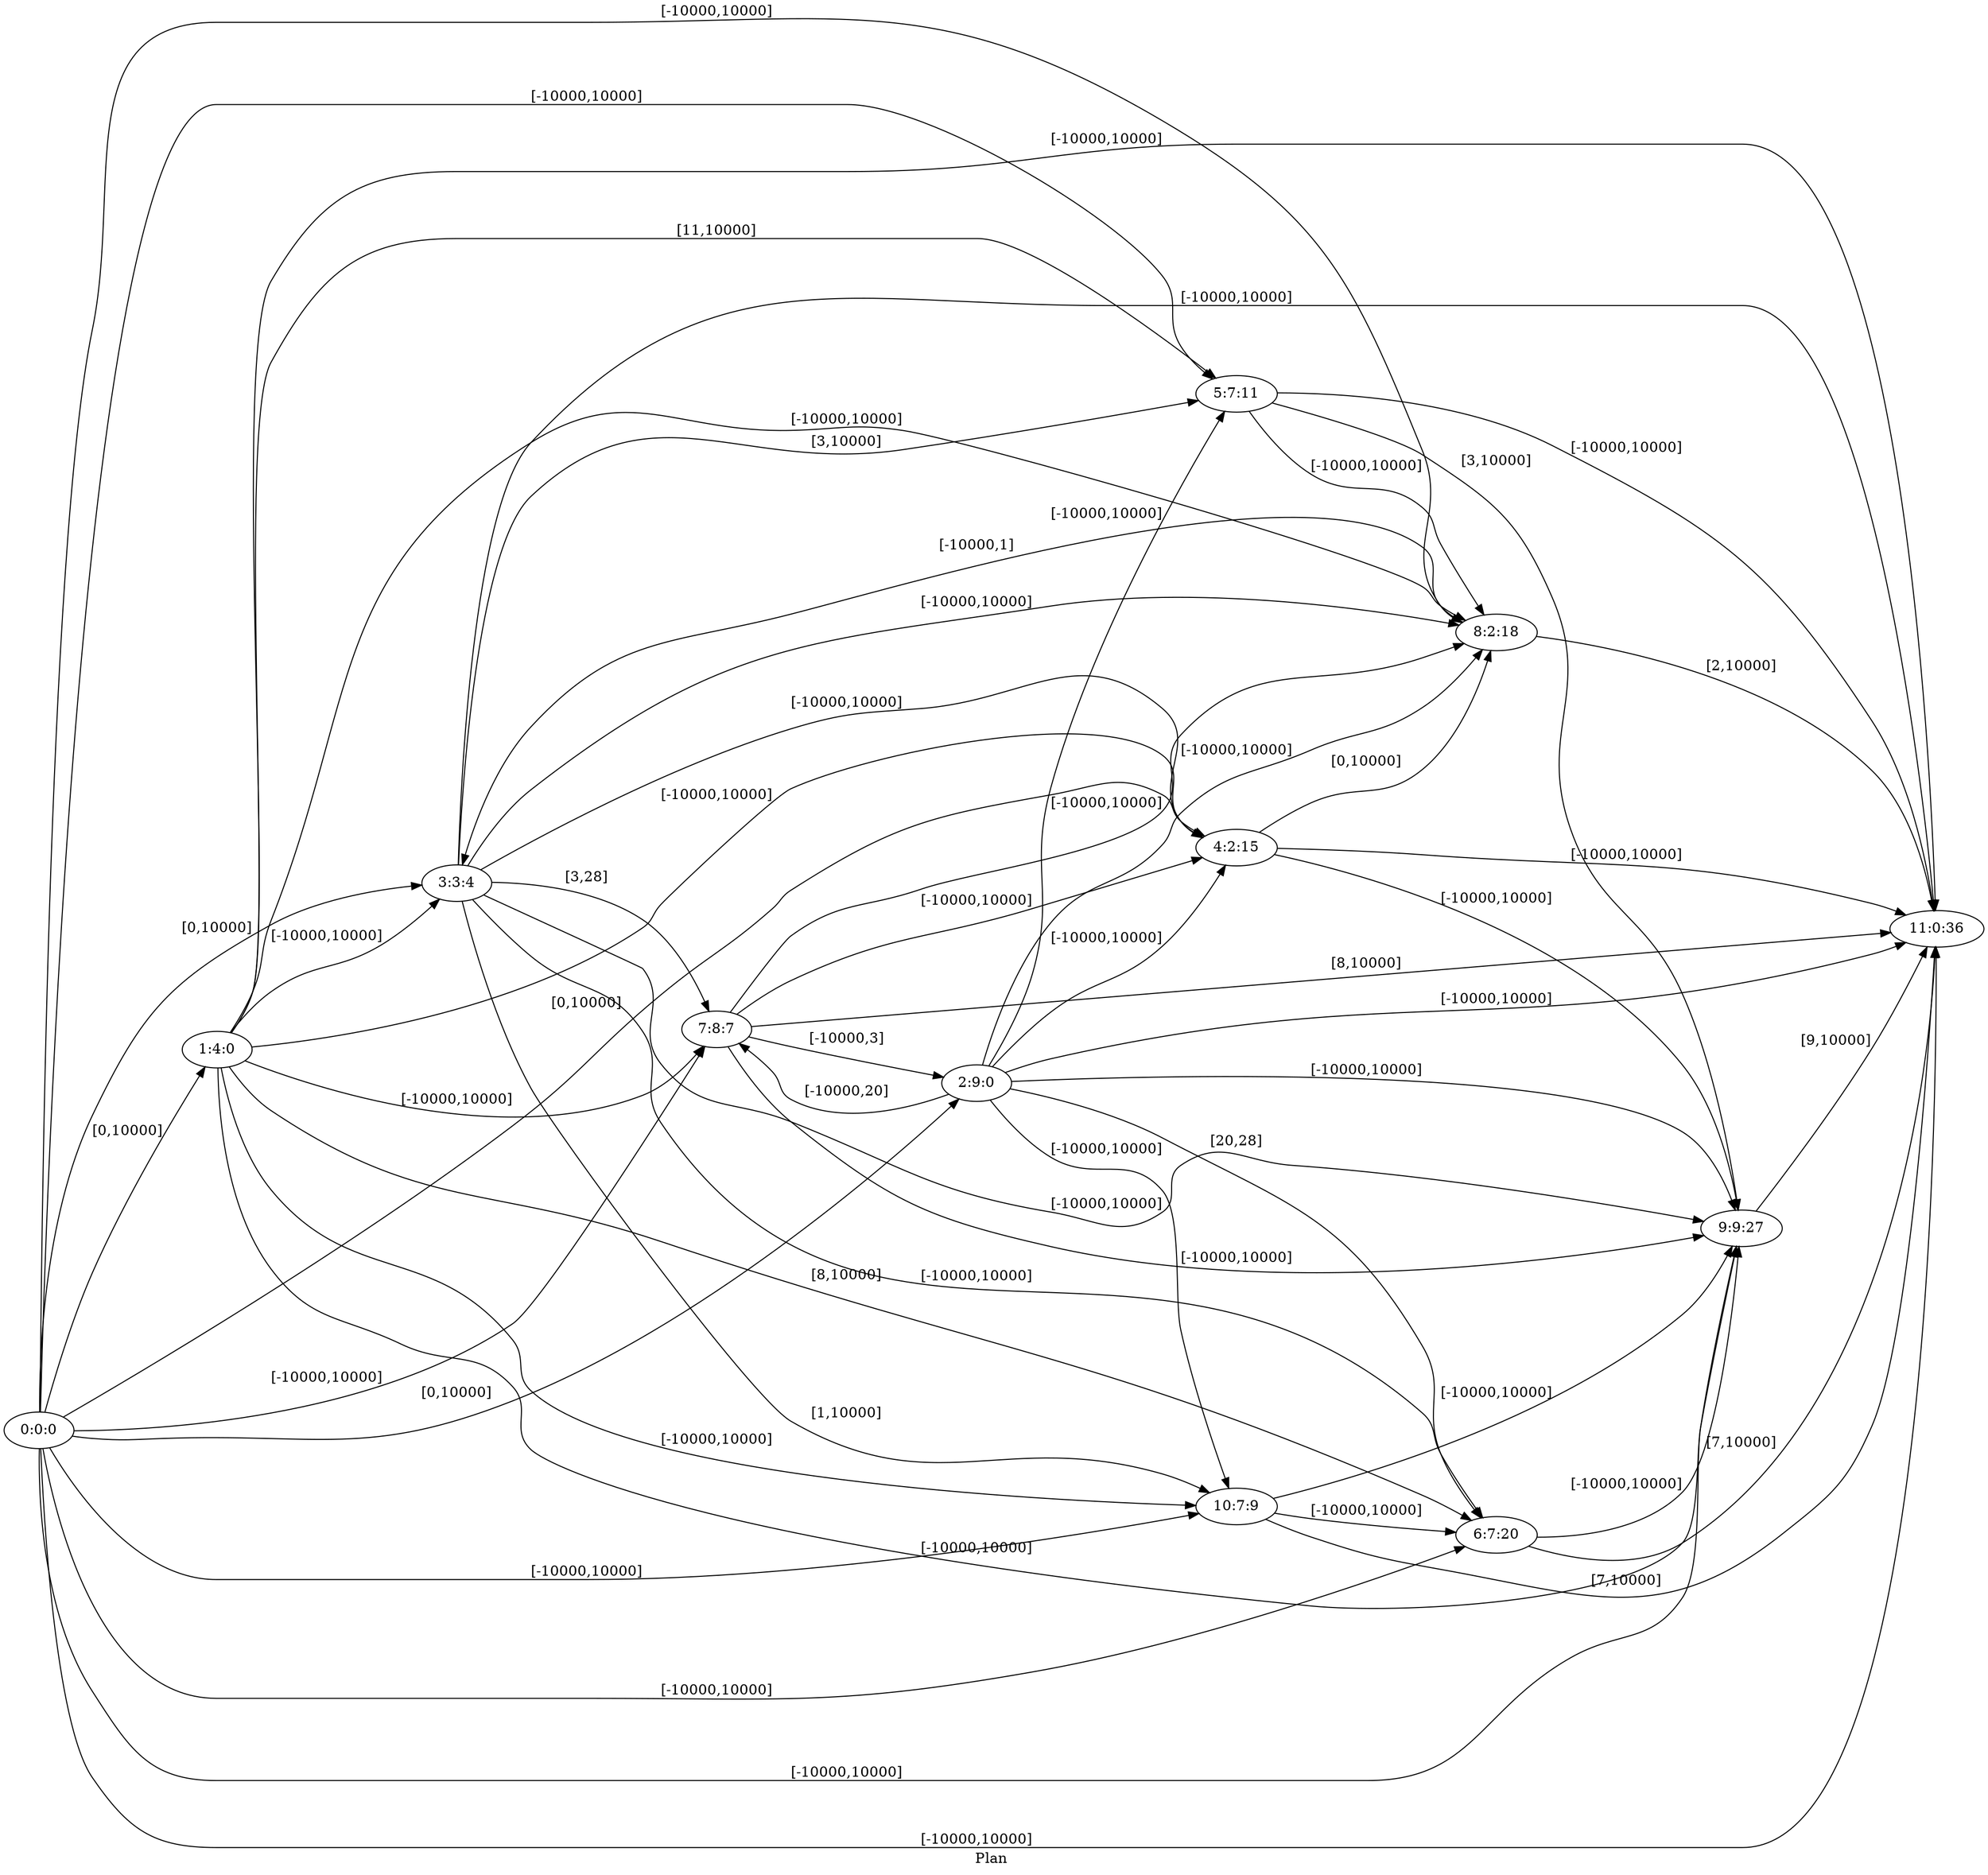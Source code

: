 digraph G {
 rankdir = LR;
 nodesep = .45; 
 size = 30;
label="Plan ";
 fldt = 0.753355;
"0:0:0"->"1:4:0"[ label = "[0,10000]"];
"0:0:0"->"2:9:0"[ label = "[0,10000]"];
"0:0:0"->"3:3:4"[ label = "[0,10000]"];
"0:0:0"->"4:2:15"[ label = "[0,10000]"];
"0:0:0"->"5:7:11"[ label = "[-10000,10000]"];
"0:0:0"->"6:7:20"[ label = "[-10000,10000]"];
"0:0:0"->"7:8:7"[ label = "[-10000,10000]"];
"0:0:0"->"8:2:18"[ label = "[-10000,10000]"];
"0:0:0"->"9:9:27"[ label = "[-10000,10000]"];
"0:0:0"->"10:7:9"[ label = "[-10000,10000]"];
"0:0:0"->"11:0:36"[ label = "[-10000,10000]"];
"1:4:0"->"3:3:4"[ label = "[-10000,10000]"];
"1:4:0"->"4:2:15"[ label = "[-10000,10000]"];
"1:4:0"->"5:7:11"[ label = "[11,10000]"];
"1:4:0"->"6:7:20"[ label = "[8,10000]"];
"1:4:0"->"7:8:7"[ label = "[-10000,10000]"];
"1:4:0"->"8:2:18"[ label = "[-10000,10000]"];
"1:4:0"->"9:9:27"[ label = "[-10000,10000]"];
"1:4:0"->"10:7:9"[ label = "[-10000,10000]"];
"1:4:0"->"11:0:36"[ label = "[-10000,10000]"];
"2:9:0"->"4:2:15"[ label = "[-10000,10000]"];
"2:9:0"->"5:7:11"[ label = "[-10000,10000]"];
"2:9:0"->"6:7:20"[ label = "[20,28]"];
"2:9:0"->"7:8:7"[ label = "[-10000,20]"];
"2:9:0"->"8:2:18"[ label = "[-10000,10000]"];
"2:9:0"->"9:9:27"[ label = "[-10000,10000]"];
"2:9:0"->"10:7:9"[ label = "[-10000,10000]"];
"2:9:0"->"11:0:36"[ label = "[-10000,10000]"];
"3:3:4"->"4:2:15"[ label = "[-10000,10000]"];
"3:3:4"->"5:7:11"[ label = "[3,10000]"];
"3:3:4"->"6:7:20"[ label = "[-10000,10000]"];
"3:3:4"->"7:8:7"[ label = "[3,28]"];
"3:3:4"->"8:2:18"[ label = "[-10000,10000]"];
"3:3:4"->"9:9:27"[ label = "[-10000,10000]"];
"3:3:4"->"10:7:9"[ label = "[1,10000]"];
"3:3:4"->"11:0:36"[ label = "[-10000,10000]"];
"4:2:15"->"8:2:18"[ label = "[0,10000]"];
"4:2:15"->"9:9:27"[ label = "[-10000,10000]"];
"4:2:15"->"11:0:36"[ label = "[-10000,10000]"];
"5:7:11"->"8:2:18"[ label = "[-10000,10000]"];
"5:7:11"->"9:9:27"[ label = "[3,10000]"];
"5:7:11"->"11:0:36"[ label = "[-10000,10000]"];
"6:7:20"->"9:9:27"[ label = "[-10000,10000]"];
"6:7:20"->"11:0:36"[ label = "[7,10000]"];
"7:8:7"->"2:9:0"[ label = "[-10000,3]"];
"7:8:7"->"4:2:15"[ label = "[-10000,10000]"];
"7:8:7"->"8:2:18"[ label = "[-10000,10000]"];
"7:8:7"->"9:9:27"[ label = "[-10000,10000]"];
"7:8:7"->"11:0:36"[ label = "[8,10000]"];
"8:2:18"->"3:3:4"[ label = "[-10000,1]"];
"8:2:18"->"11:0:36"[ label = "[2,10000]"];
"9:9:27"->"11:0:36"[ label = "[9,10000]"];
"10:7:9"->"6:7:20"[ label = "[-10000,10000]"];
"10:7:9"->"9:9:27"[ label = "[-10000,10000]"];
"10:7:9"->"11:0:36"[ label = "[7,10000]"];
}

